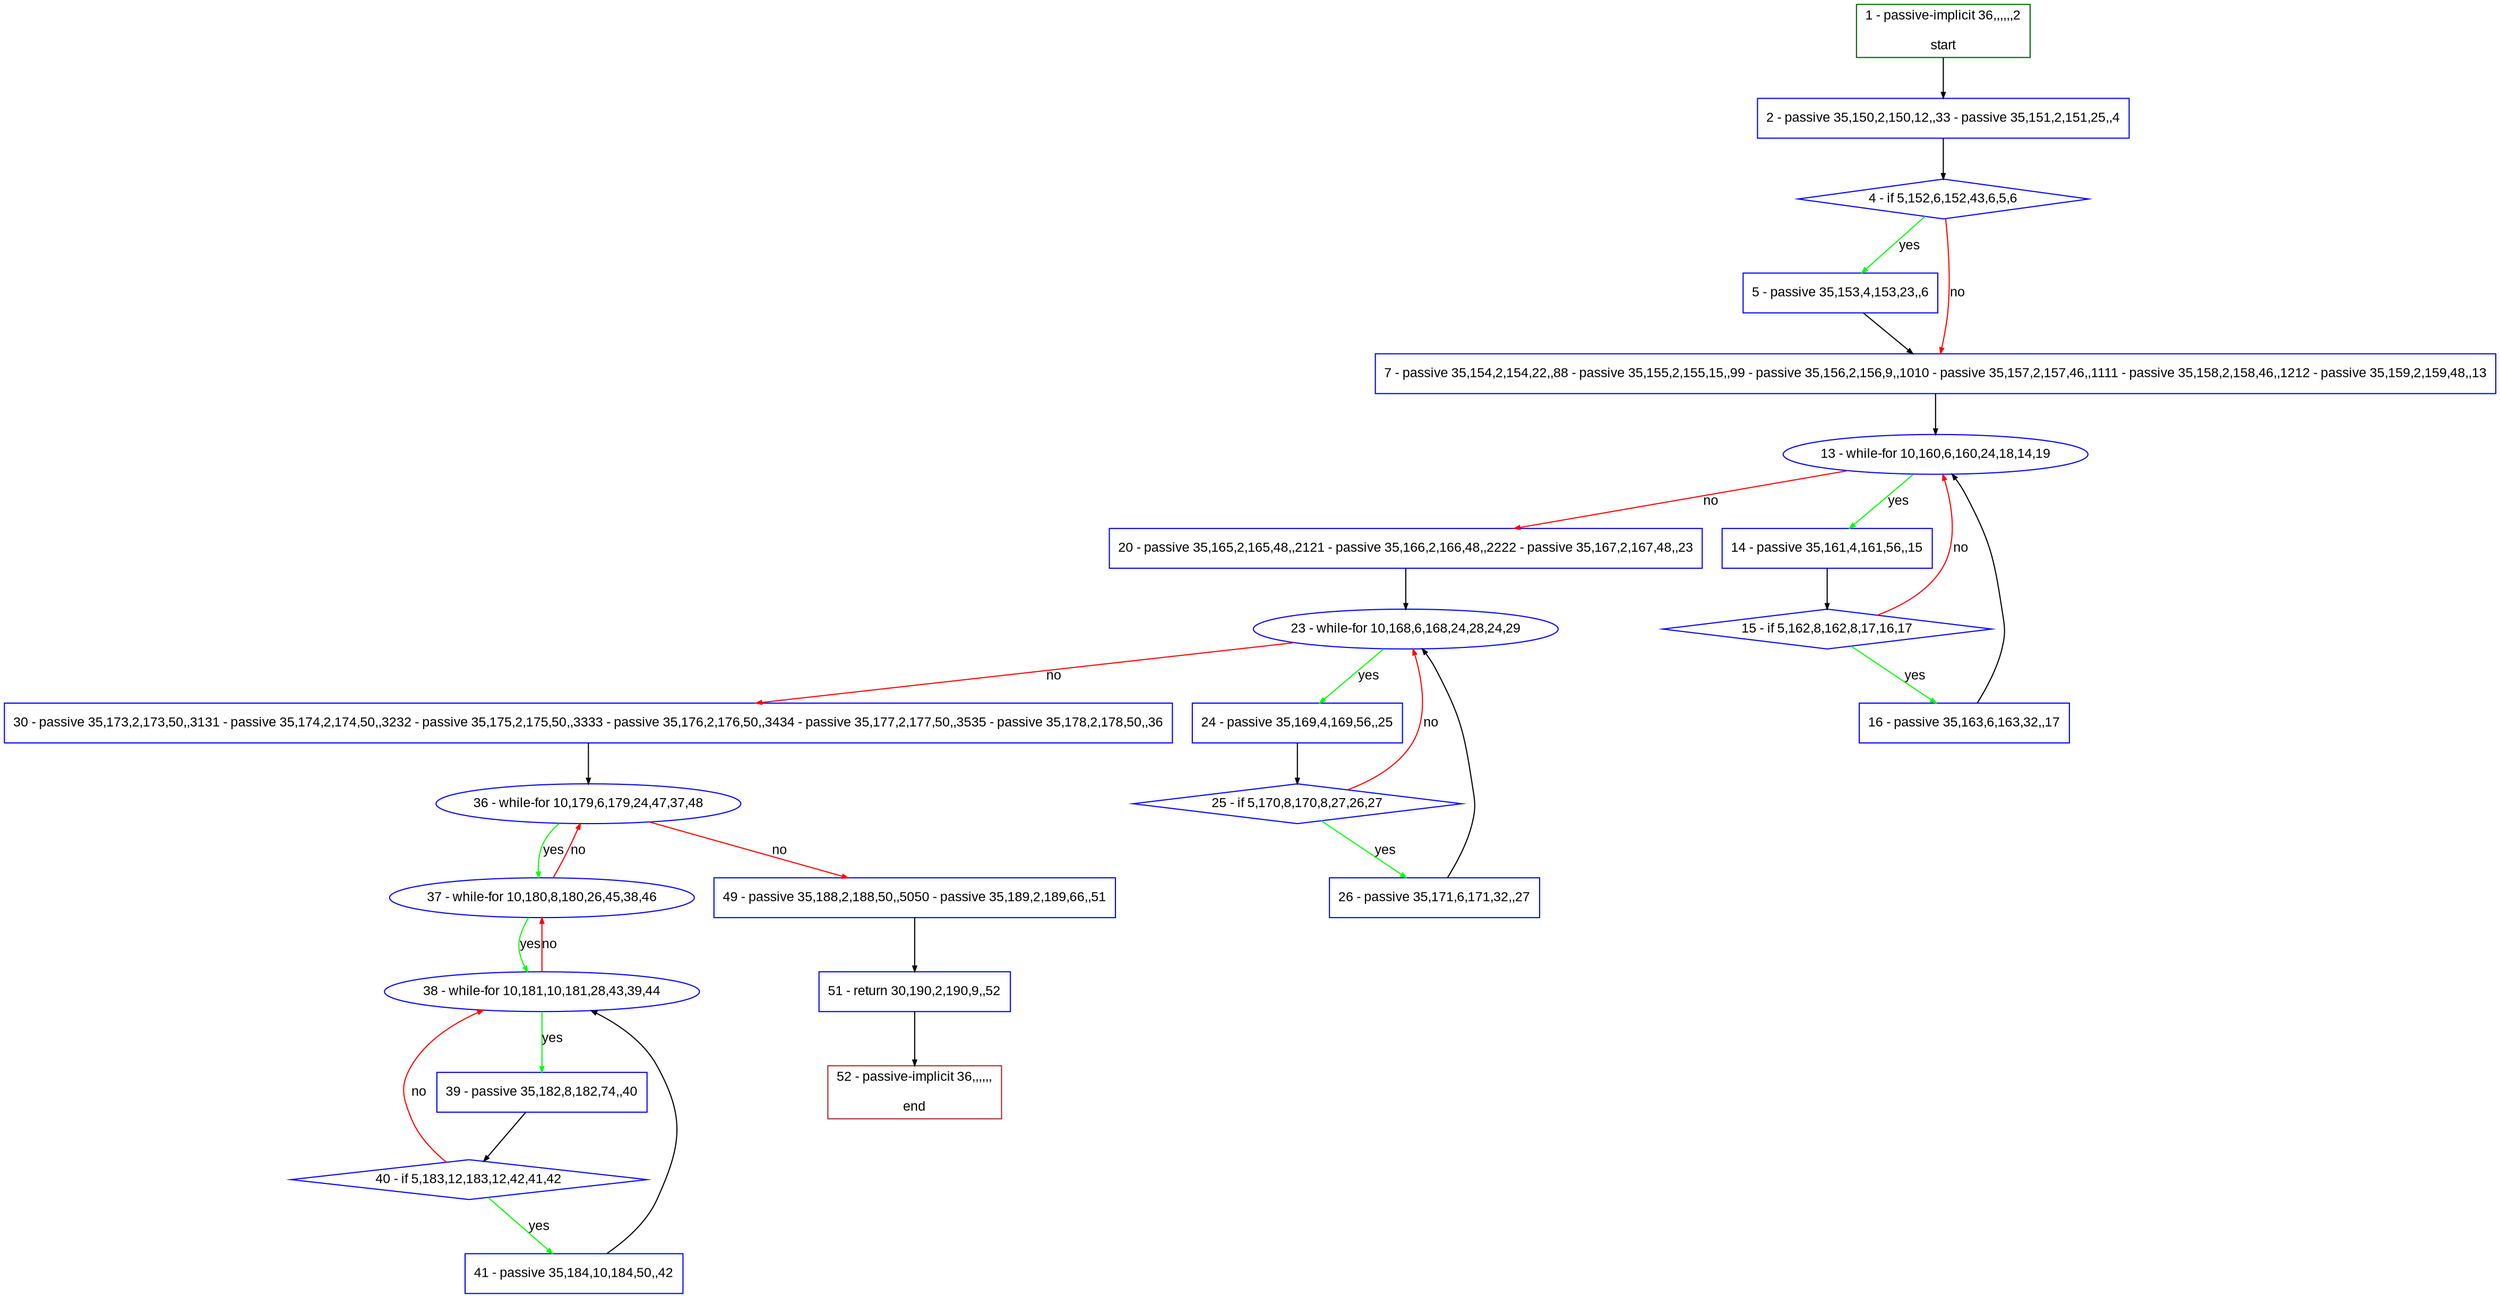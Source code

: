 digraph "" {
  graph [pack="true", label="", fontsize="12", packmode="clust", fontname="Arial", fillcolor="#FFFFCC", bgcolor="white", style="rounded,filled", compound="true"];
  node [node_initialized="no", label="", color="grey", fontsize="12", fillcolor="white", fontname="Arial", style="filled", shape="rectangle", compound="true", fixedsize="false"];
  edge [fontcolor="black", arrowhead="normal", arrowtail="none", arrowsize="0.5", ltail="", label="", color="black", fontsize="12", lhead="", fontname="Arial", dir="forward", compound="true"];
  __N1 [label="2 - passive 35,150,2,150,12,,33 - passive 35,151,2,151,25,,4", color="#0000ff", fillcolor="#ffffff", style="filled", shape="box"];
  __N2 [label="1 - passive-implicit 36,,,,,,2\n\nstart", color="#006400", fillcolor="#ffffff", style="filled", shape="box"];
  __N3 [label="4 - if 5,152,6,152,43,6,5,6", color="#0000ff", fillcolor="#ffffff", style="filled", shape="diamond"];
  __N4 [label="5 - passive 35,153,4,153,23,,6", color="#0000ff", fillcolor="#ffffff", style="filled", shape="box"];
  __N5 [label="7 - passive 35,154,2,154,22,,88 - passive 35,155,2,155,15,,99 - passive 35,156,2,156,9,,1010 - passive 35,157,2,157,46,,1111 - passive 35,158,2,158,46,,1212 - passive 35,159,2,159,48,,13", color="#0000ff", fillcolor="#ffffff", style="filled", shape="box"];
  __N6 [label="13 - while-for 10,160,6,160,24,18,14,19", color="#0000ff", fillcolor="#ffffff", style="filled", shape="oval"];
  __N7 [label="14 - passive 35,161,4,161,56,,15", color="#0000ff", fillcolor="#ffffff", style="filled", shape="box"];
  __N8 [label="20 - passive 35,165,2,165,48,,2121 - passive 35,166,2,166,48,,2222 - passive 35,167,2,167,48,,23", color="#0000ff", fillcolor="#ffffff", style="filled", shape="box"];
  __N9 [label="15 - if 5,162,8,162,8,17,16,17", color="#0000ff", fillcolor="#ffffff", style="filled", shape="diamond"];
  __N10 [label="16 - passive 35,163,6,163,32,,17", color="#0000ff", fillcolor="#ffffff", style="filled", shape="box"];
  __N11 [label="23 - while-for 10,168,6,168,24,28,24,29", color="#0000ff", fillcolor="#ffffff", style="filled", shape="oval"];
  __N12 [label="24 - passive 35,169,4,169,56,,25", color="#0000ff", fillcolor="#ffffff", style="filled", shape="box"];
  __N13 [label="30 - passive 35,173,2,173,50,,3131 - passive 35,174,2,174,50,,3232 - passive 35,175,2,175,50,,3333 - passive 35,176,2,176,50,,3434 - passive 35,177,2,177,50,,3535 - passive 35,178,2,178,50,,36", color="#0000ff", fillcolor="#ffffff", style="filled", shape="box"];
  __N14 [label="25 - if 5,170,8,170,8,27,26,27", color="#0000ff", fillcolor="#ffffff", style="filled", shape="diamond"];
  __N15 [label="26 - passive 35,171,6,171,32,,27", color="#0000ff", fillcolor="#ffffff", style="filled", shape="box"];
  __N16 [label="36 - while-for 10,179,6,179,24,47,37,48", color="#0000ff", fillcolor="#ffffff", style="filled", shape="oval"];
  __N17 [label="37 - while-for 10,180,8,180,26,45,38,46", color="#0000ff", fillcolor="#ffffff", style="filled", shape="oval"];
  __N18 [label="49 - passive 35,188,2,188,50,,5050 - passive 35,189,2,189,66,,51", color="#0000ff", fillcolor="#ffffff", style="filled", shape="box"];
  __N19 [label="38 - while-for 10,181,10,181,28,43,39,44", color="#0000ff", fillcolor="#ffffff", style="filled", shape="oval"];
  __N20 [label="39 - passive 35,182,8,182,74,,40", color="#0000ff", fillcolor="#ffffff", style="filled", shape="box"];
  __N21 [label="40 - if 5,183,12,183,12,42,41,42", color="#0000ff", fillcolor="#ffffff", style="filled", shape="diamond"];
  __N22 [label="41 - passive 35,184,10,184,50,,42", color="#0000ff", fillcolor="#ffffff", style="filled", shape="box"];
  __N23 [label="51 - return 30,190,2,190,9,,52", color="#0000ff", fillcolor="#ffffff", style="filled", shape="box"];
  __N24 [label="52 - passive-implicit 36,,,,,,\n\nend", color="#a52a2a", fillcolor="#ffffff", style="filled", shape="box"];
  __N2 -> __N1 [arrowhead="normal", arrowtail="none", color="#000000", label="", dir="forward"];
  __N1 -> __N3 [arrowhead="normal", arrowtail="none", color="#000000", label="", dir="forward"];
  __N3 -> __N4 [arrowhead="normal", arrowtail="none", color="#00ff00", label="yes", dir="forward"];
  __N3 -> __N5 [arrowhead="normal", arrowtail="none", color="#ff0000", label="no", dir="forward"];
  __N4 -> __N5 [arrowhead="normal", arrowtail="none", color="#000000", label="", dir="forward"];
  __N5 -> __N6 [arrowhead="normal", arrowtail="none", color="#000000", label="", dir="forward"];
  __N6 -> __N7 [arrowhead="normal", arrowtail="none", color="#00ff00", label="yes", dir="forward"];
  __N6 -> __N8 [arrowhead="normal", arrowtail="none", color="#ff0000", label="no", dir="forward"];
  __N7 -> __N9 [arrowhead="normal", arrowtail="none", color="#000000", label="", dir="forward"];
  __N9 -> __N6 [arrowhead="normal", arrowtail="none", color="#ff0000", label="no", dir="forward"];
  __N9 -> __N10 [arrowhead="normal", arrowtail="none", color="#00ff00", label="yes", dir="forward"];
  __N10 -> __N6 [arrowhead="normal", arrowtail="none", color="#000000", label="", dir="forward"];
  __N8 -> __N11 [arrowhead="normal", arrowtail="none", color="#000000", label="", dir="forward"];
  __N11 -> __N12 [arrowhead="normal", arrowtail="none", color="#00ff00", label="yes", dir="forward"];
  __N11 -> __N13 [arrowhead="normal", arrowtail="none", color="#ff0000", label="no", dir="forward"];
  __N12 -> __N14 [arrowhead="normal", arrowtail="none", color="#000000", label="", dir="forward"];
  __N14 -> __N11 [arrowhead="normal", arrowtail="none", color="#ff0000", label="no", dir="forward"];
  __N14 -> __N15 [arrowhead="normal", arrowtail="none", color="#00ff00", label="yes", dir="forward"];
  __N15 -> __N11 [arrowhead="normal", arrowtail="none", color="#000000", label="", dir="forward"];
  __N13 -> __N16 [arrowhead="normal", arrowtail="none", color="#000000", label="", dir="forward"];
  __N16 -> __N17 [arrowhead="normal", arrowtail="none", color="#00ff00", label="yes", dir="forward"];
  __N17 -> __N16 [arrowhead="normal", arrowtail="none", color="#ff0000", label="no", dir="forward"];
  __N16 -> __N18 [arrowhead="normal", arrowtail="none", color="#ff0000", label="no", dir="forward"];
  __N17 -> __N19 [arrowhead="normal", arrowtail="none", color="#00ff00", label="yes", dir="forward"];
  __N19 -> __N17 [arrowhead="normal", arrowtail="none", color="#ff0000", label="no", dir="forward"];
  __N19 -> __N20 [arrowhead="normal", arrowtail="none", color="#00ff00", label="yes", dir="forward"];
  __N20 -> __N21 [arrowhead="normal", arrowtail="none", color="#000000", label="", dir="forward"];
  __N21 -> __N19 [arrowhead="normal", arrowtail="none", color="#ff0000", label="no", dir="forward"];
  __N21 -> __N22 [arrowhead="normal", arrowtail="none", color="#00ff00", label="yes", dir="forward"];
  __N22 -> __N19 [arrowhead="normal", arrowtail="none", color="#000000", label="", dir="forward"];
  __N18 -> __N23 [arrowhead="normal", arrowtail="none", color="#000000", label="", dir="forward"];
  __N23 -> __N24 [arrowhead="normal", arrowtail="none", color="#000000", label="", dir="forward"];
}
